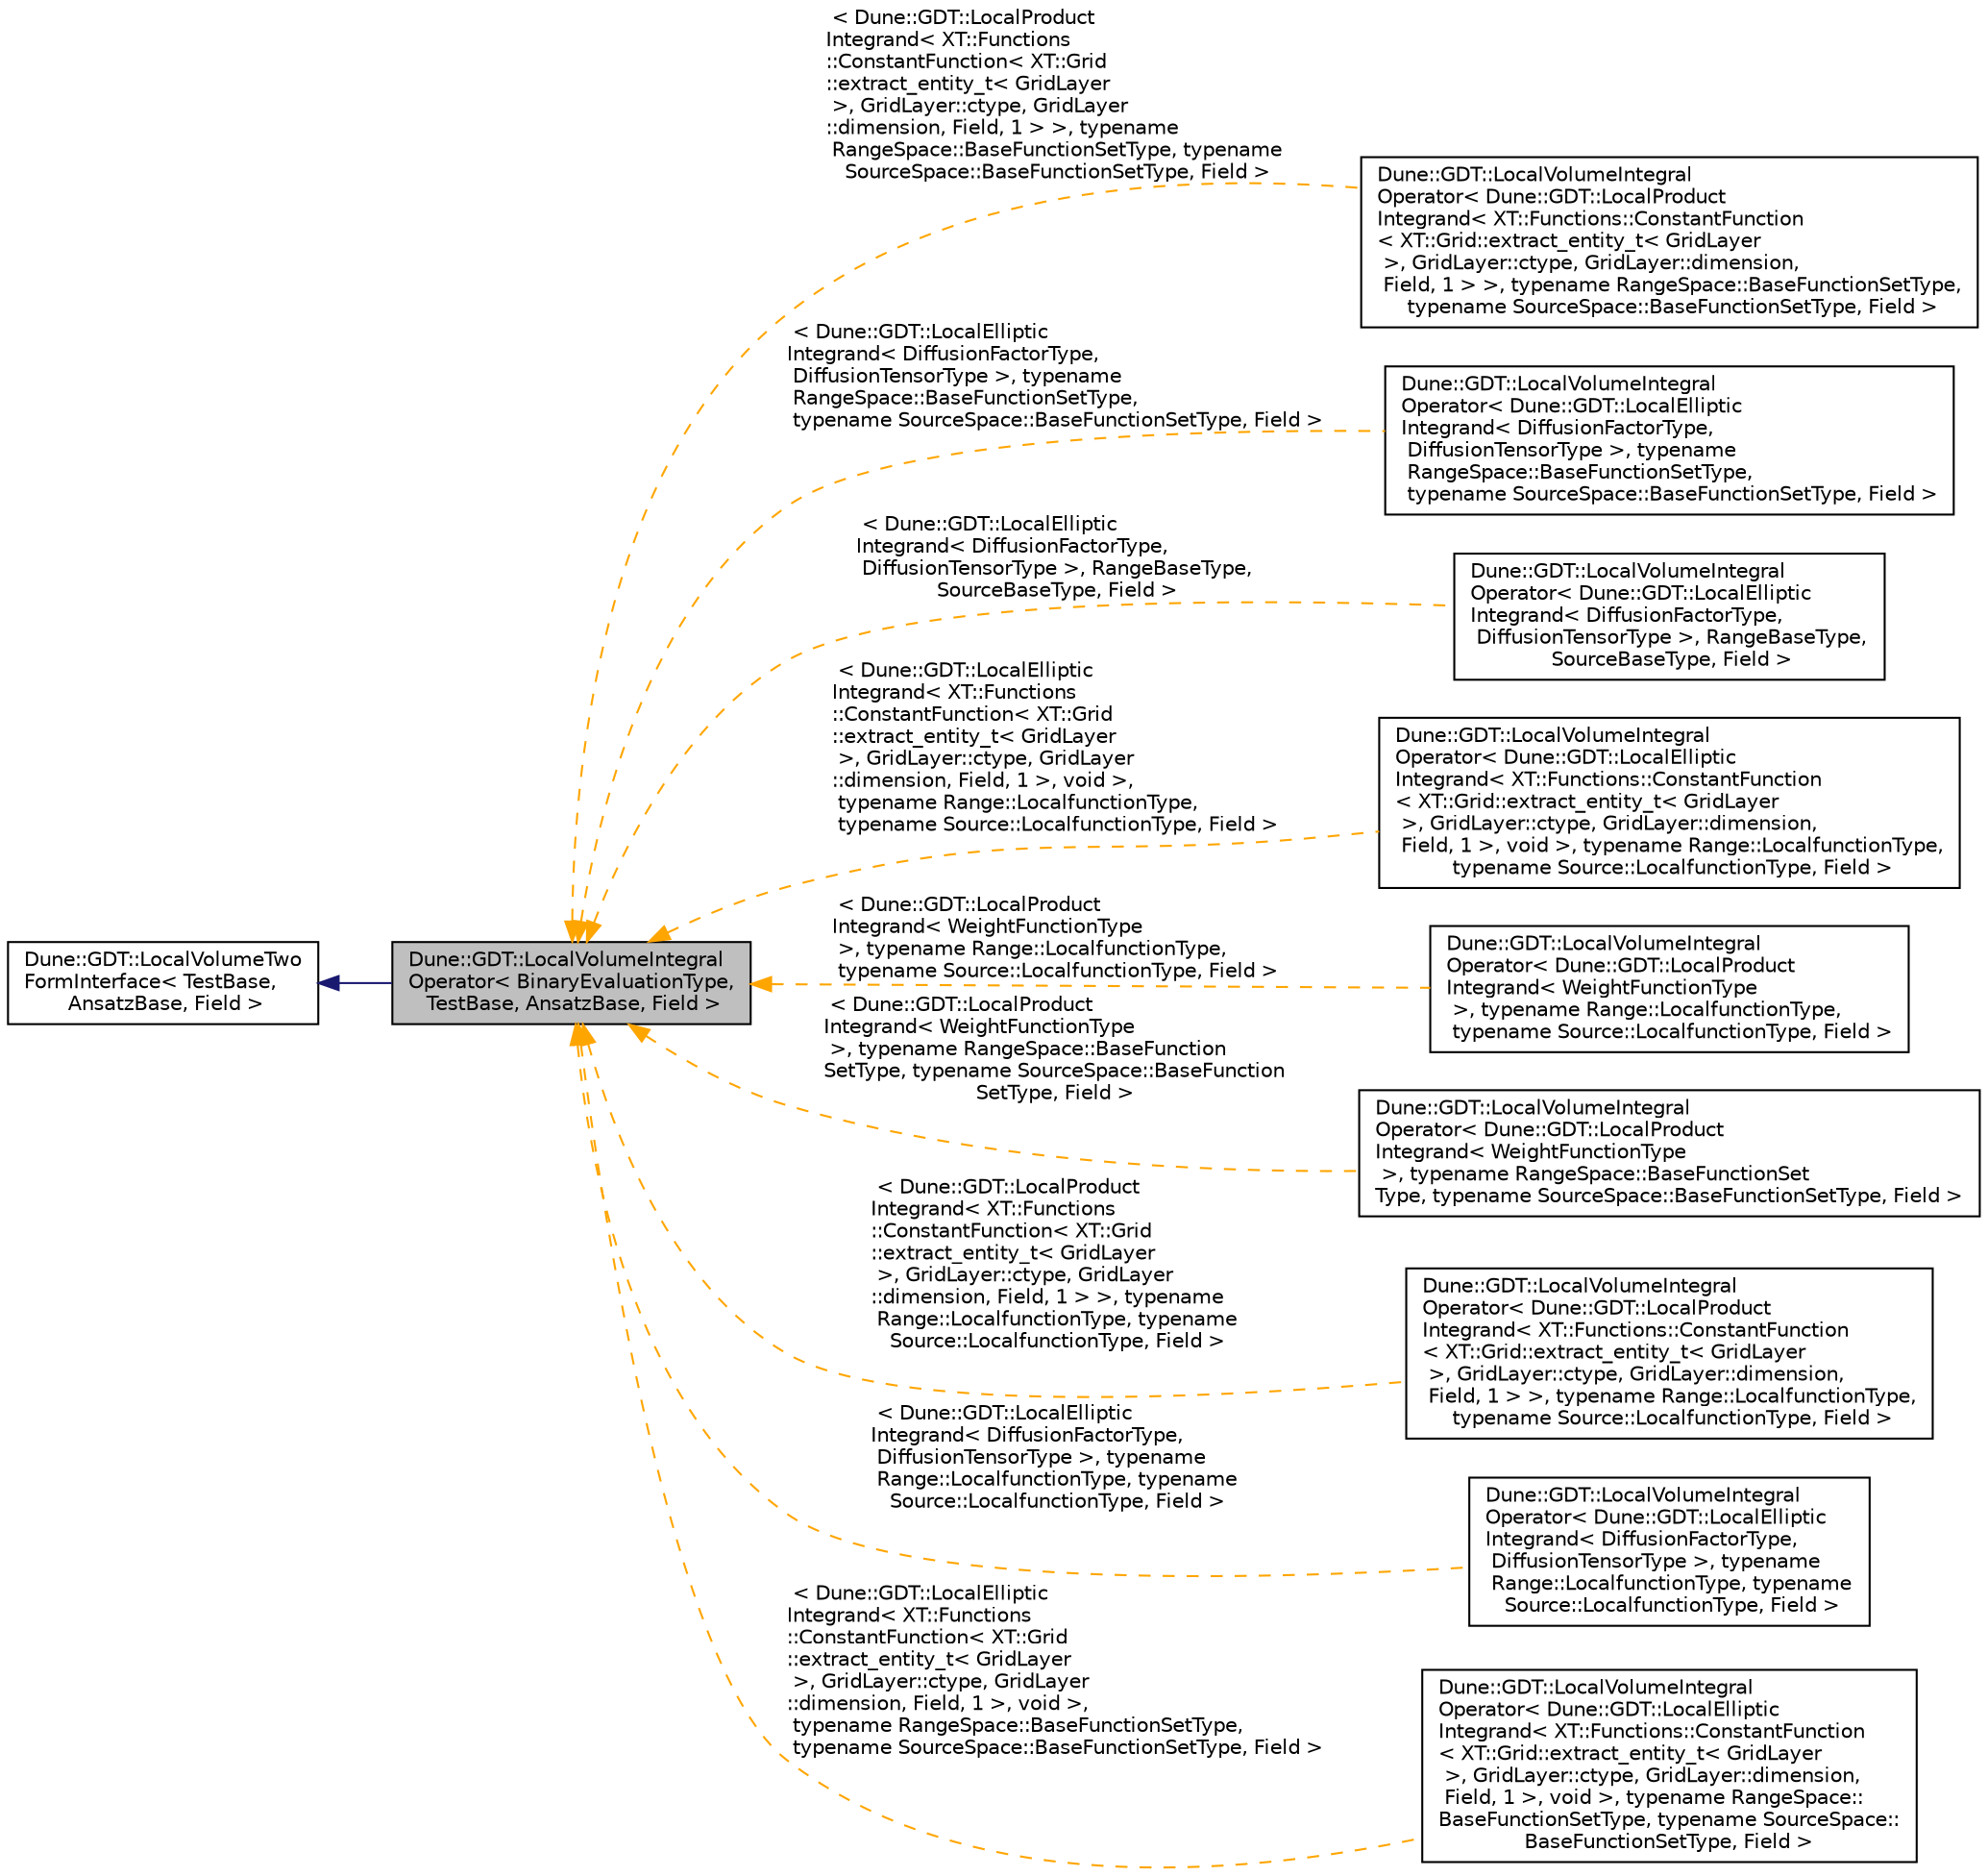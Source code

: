 digraph "Dune::GDT::LocalVolumeIntegralOperator&lt; BinaryEvaluationType, TestBase, AnsatzBase, Field &gt;"
{
  edge [fontname="Helvetica",fontsize="10",labelfontname="Helvetica",labelfontsize="10"];
  node [fontname="Helvetica",fontsize="10",shape=record];
  rankdir="LR";
  Node1 [label="Dune::GDT::LocalVolumeIntegral\lOperator\< BinaryEvaluationType,\l TestBase, AnsatzBase, Field \>",height=0.2,width=0.4,color="black", fillcolor="grey75", style="filled", fontcolor="black"];
  Node2 -> Node1 [dir="back",color="midnightblue",fontsize="10",style="solid",fontname="Helvetica"];
  Node2 [label="Dune::GDT::LocalVolumeTwo\lFormInterface\< TestBase,\l AnsatzBase, Field \>",height=0.2,width=0.4,color="black", fillcolor="white", style="filled",URL="$a00339.html"];
  Node1 -> Node3 [dir="back",color="orange",fontsize="10",style="dashed",label=" \< Dune::GDT::LocalProduct\lIntegrand\< XT::Functions\l::ConstantFunction\< XT::Grid\l::extract_entity_t\< GridLayer\l \>, GridLayer::ctype, GridLayer\l::dimension, Field, 1 \> \>, typename\l RangeSpace::BaseFunctionSetType, typename\l SourceSpace::BaseFunctionSetType, Field \>" ,fontname="Helvetica"];
  Node3 [label="Dune::GDT::LocalVolumeIntegral\lOperator\< Dune::GDT::LocalProduct\lIntegrand\< XT::Functions::ConstantFunction\l\< XT::Grid::extract_entity_t\< GridLayer\l \>, GridLayer::ctype, GridLayer::dimension,\l Field, 1 \> \>, typename RangeSpace::BaseFunctionSetType,\l typename SourceSpace::BaseFunctionSetType, Field \>",height=0.2,width=0.4,color="black", fillcolor="white", style="filled",URL="$a00332.html"];
  Node1 -> Node4 [dir="back",color="orange",fontsize="10",style="dashed",label=" \< Dune::GDT::LocalElliptic\lIntegrand\< DiffusionFactorType,\l DiffusionTensorType \>, typename\l RangeSpace::BaseFunctionSetType,\l typename SourceSpace::BaseFunctionSetType, Field \>" ,fontname="Helvetica"];
  Node4 [label="Dune::GDT::LocalVolumeIntegral\lOperator\< Dune::GDT::LocalElliptic\lIntegrand\< DiffusionFactorType,\l DiffusionTensorType \>, typename\l RangeSpace::BaseFunctionSetType,\l typename SourceSpace::BaseFunctionSetType, Field \>",height=0.2,width=0.4,color="black", fillcolor="white", style="filled",URL="$a00332.html"];
  Node1 -> Node5 [dir="back",color="orange",fontsize="10",style="dashed",label=" \< Dune::GDT::LocalElliptic\lIntegrand\< DiffusionFactorType,\l DiffusionTensorType \>, RangeBaseType,\l SourceBaseType, Field \>" ,fontname="Helvetica"];
  Node5 [label="Dune::GDT::LocalVolumeIntegral\lOperator\< Dune::GDT::LocalElliptic\lIntegrand\< DiffusionFactorType,\l DiffusionTensorType \>, RangeBaseType,\l SourceBaseType, Field \>",height=0.2,width=0.4,color="black", fillcolor="white", style="filled",URL="$a00332.html"];
  Node1 -> Node6 [dir="back",color="orange",fontsize="10",style="dashed",label=" \< Dune::GDT::LocalElliptic\lIntegrand\< XT::Functions\l::ConstantFunction\< XT::Grid\l::extract_entity_t\< GridLayer\l \>, GridLayer::ctype, GridLayer\l::dimension, Field, 1 \>, void \>,\l typename Range::LocalfunctionType,\l typename Source::LocalfunctionType, Field \>" ,fontname="Helvetica"];
  Node6 [label="Dune::GDT::LocalVolumeIntegral\lOperator\< Dune::GDT::LocalElliptic\lIntegrand\< XT::Functions::ConstantFunction\l\< XT::Grid::extract_entity_t\< GridLayer\l \>, GridLayer::ctype, GridLayer::dimension,\l Field, 1 \>, void \>, typename Range::LocalfunctionType,\l typename Source::LocalfunctionType, Field \>",height=0.2,width=0.4,color="black", fillcolor="white", style="filled",URL="$a00332.html"];
  Node1 -> Node7 [dir="back",color="orange",fontsize="10",style="dashed",label=" \< Dune::GDT::LocalProduct\lIntegrand\< WeightFunctionType\l \>, typename Range::LocalfunctionType,\l typename Source::LocalfunctionType, Field \>" ,fontname="Helvetica"];
  Node7 [label="Dune::GDT::LocalVolumeIntegral\lOperator\< Dune::GDT::LocalProduct\lIntegrand\< WeightFunctionType\l \>, typename Range::LocalfunctionType,\l typename Source::LocalfunctionType, Field \>",height=0.2,width=0.4,color="black", fillcolor="white", style="filled",URL="$a00332.html"];
  Node1 -> Node8 [dir="back",color="orange",fontsize="10",style="dashed",label=" \< Dune::GDT::LocalProduct\lIntegrand\< WeightFunctionType\l \>, typename RangeSpace::BaseFunction\lSetType, typename SourceSpace::BaseFunction\lSetType, Field \>" ,fontname="Helvetica"];
  Node8 [label="Dune::GDT::LocalVolumeIntegral\lOperator\< Dune::GDT::LocalProduct\lIntegrand\< WeightFunctionType\l \>, typename RangeSpace::BaseFunctionSet\lType, typename SourceSpace::BaseFunctionSetType, Field \>",height=0.2,width=0.4,color="black", fillcolor="white", style="filled",URL="$a00332.html"];
  Node1 -> Node9 [dir="back",color="orange",fontsize="10",style="dashed",label=" \< Dune::GDT::LocalProduct\lIntegrand\< XT::Functions\l::ConstantFunction\< XT::Grid\l::extract_entity_t\< GridLayer\l \>, GridLayer::ctype, GridLayer\l::dimension, Field, 1 \> \>, typename\l Range::LocalfunctionType, typename\l Source::LocalfunctionType, Field \>" ,fontname="Helvetica"];
  Node9 [label="Dune::GDT::LocalVolumeIntegral\lOperator\< Dune::GDT::LocalProduct\lIntegrand\< XT::Functions::ConstantFunction\l\< XT::Grid::extract_entity_t\< GridLayer\l \>, GridLayer::ctype, GridLayer::dimension,\l Field, 1 \> \>, typename Range::LocalfunctionType,\l typename Source::LocalfunctionType, Field \>",height=0.2,width=0.4,color="black", fillcolor="white", style="filled",URL="$a00332.html"];
  Node1 -> Node10 [dir="back",color="orange",fontsize="10",style="dashed",label=" \< Dune::GDT::LocalElliptic\lIntegrand\< DiffusionFactorType,\l DiffusionTensorType \>, typename\l Range::LocalfunctionType, typename\l Source::LocalfunctionType, Field \>" ,fontname="Helvetica"];
  Node10 [label="Dune::GDT::LocalVolumeIntegral\lOperator\< Dune::GDT::LocalElliptic\lIntegrand\< DiffusionFactorType,\l DiffusionTensorType \>, typename\l Range::LocalfunctionType, typename\l Source::LocalfunctionType, Field \>",height=0.2,width=0.4,color="black", fillcolor="white", style="filled",URL="$a00332.html"];
  Node1 -> Node11 [dir="back",color="orange",fontsize="10",style="dashed",label=" \< Dune::GDT::LocalElliptic\lIntegrand\< XT::Functions\l::ConstantFunction\< XT::Grid\l::extract_entity_t\< GridLayer\l \>, GridLayer::ctype, GridLayer\l::dimension, Field, 1 \>, void \>,\l typename RangeSpace::BaseFunctionSetType,\l typename SourceSpace::BaseFunctionSetType, Field \>" ,fontname="Helvetica"];
  Node11 [label="Dune::GDT::LocalVolumeIntegral\lOperator\< Dune::GDT::LocalElliptic\lIntegrand\< XT::Functions::ConstantFunction\l\< XT::Grid::extract_entity_t\< GridLayer\l \>, GridLayer::ctype, GridLayer::dimension,\l Field, 1 \>, void \>, typename RangeSpace::\lBaseFunctionSetType, typename SourceSpace::\lBaseFunctionSetType, Field \>",height=0.2,width=0.4,color="black", fillcolor="white", style="filled",URL="$a00332.html"];
}
